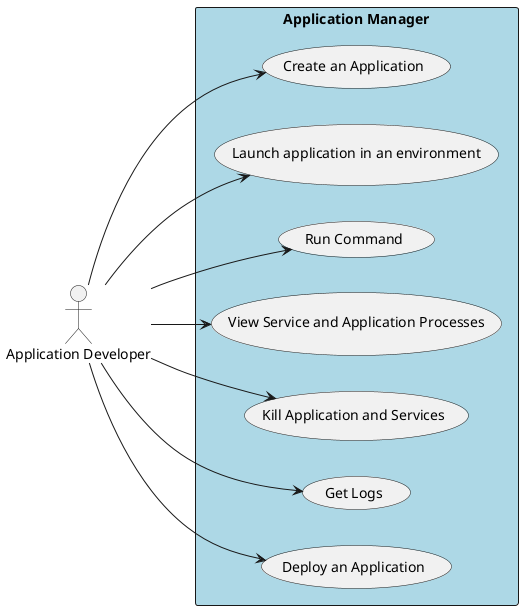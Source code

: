 @startuml

left to right direction

:Application Developer: as Dev

rectangle "Application Manager" #lightblue {
    (Create an Application) as CA
    (Launch application in an environment) as LAE
    (Run Command) as RC
    (View Service and Application Processes) as VSAP
    (Kill Application and Services) as KAS
    (Get Logs) as GL
    (Deploy an Application) as DA
}

Dev --> CA
Dev --> LAE
Dev --> RC
Dev --> VSAP
Dev --> KAS
Dev --> GL
Dev --> DA

@enduml
